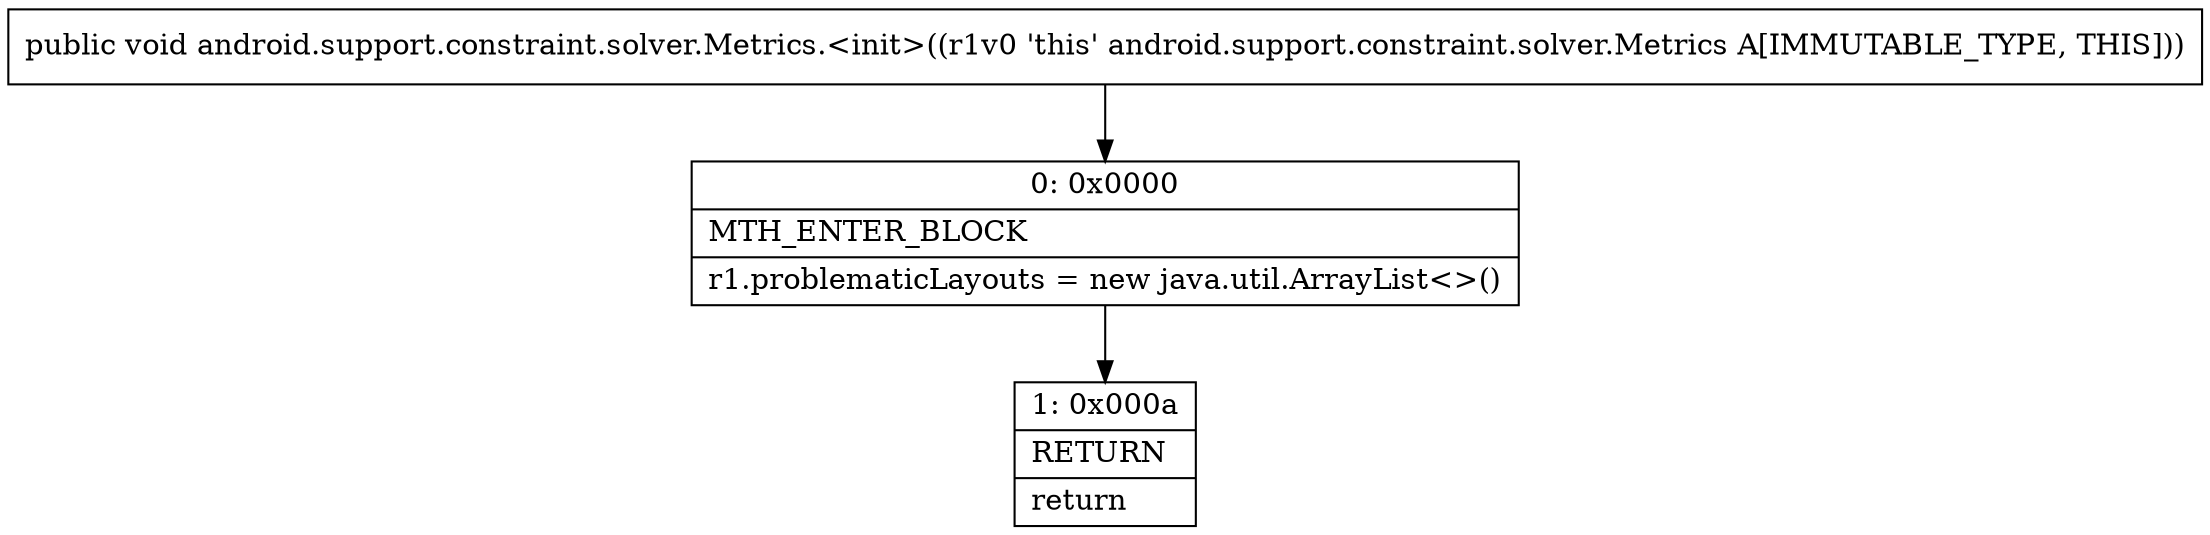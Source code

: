 digraph "CFG forandroid.support.constraint.solver.Metrics.\<init\>()V" {
Node_0 [shape=record,label="{0\:\ 0x0000|MTH_ENTER_BLOCK\l|r1.problematicLayouts = new java.util.ArrayList\<\>()\l}"];
Node_1 [shape=record,label="{1\:\ 0x000a|RETURN\l|return\l}"];
MethodNode[shape=record,label="{public void android.support.constraint.solver.Metrics.\<init\>((r1v0 'this' android.support.constraint.solver.Metrics A[IMMUTABLE_TYPE, THIS])) }"];
MethodNode -> Node_0;
Node_0 -> Node_1;
}

